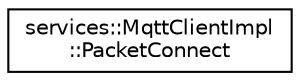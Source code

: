 digraph "Graphical Class Hierarchy"
{
 // INTERACTIVE_SVG=YES
  edge [fontname="Helvetica",fontsize="10",labelfontname="Helvetica",labelfontsize="10"];
  node [fontname="Helvetica",fontsize="10",shape=record];
  rankdir="LR";
  Node0 [label="services::MqttClientImpl\l::PacketConnect",height=0.2,width=0.4,color="black", fillcolor="white", style="filled",URL="$d8/dc0/structservices_1_1_mqtt_client_impl_1_1_packet_connect.html"];
}
